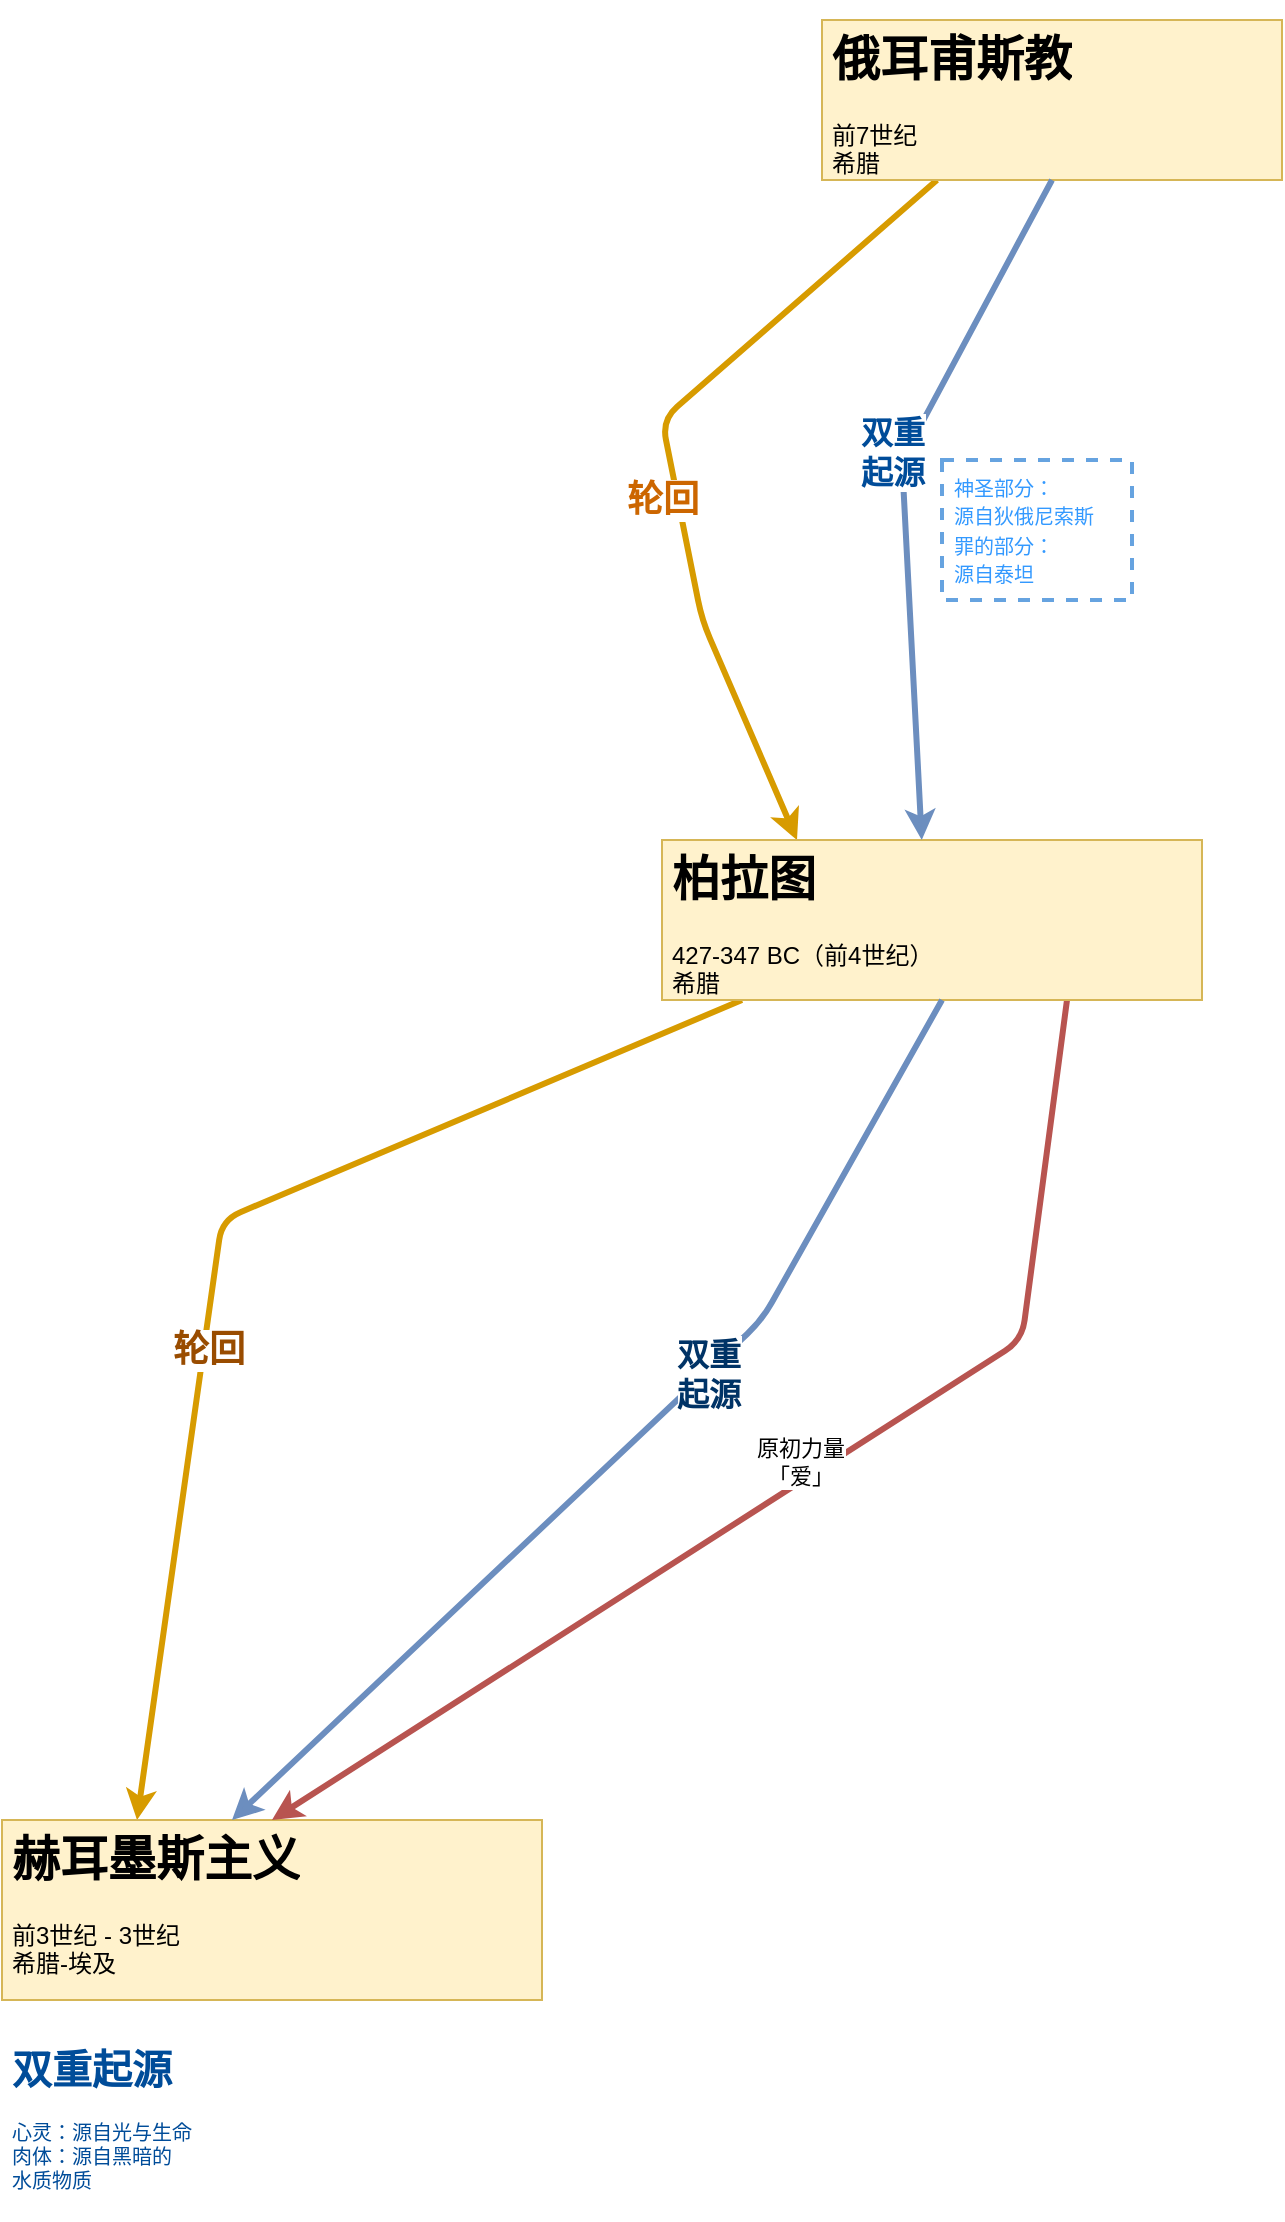 <mxfile version="13.6.2" type="github">
  <diagram id="PGQh33GmGEEabXiE0Ceb" name="Page-1">
    <mxGraphModel dx="1572" dy="822" grid="1" gridSize="10" guides="1" tooltips="1" connect="1" arrows="1" fold="1" page="1" pageScale="1" pageWidth="2339" pageHeight="3300" math="0" shadow="0">
      <root>
        <mxCell id="0" />
        <mxCell id="1" parent="0" />
        <mxCell id="EsB_VxGgM87q5KJYcQod-5" value="&lt;font style=&quot;font-size: 18px&quot;&gt;轮回&lt;/font&gt;" style="endArrow=classic;html=1;entryX=0.25;entryY=0;entryDx=0;entryDy=0;fillColor=#ffe6cc;strokeColor=#d79b00;strokeWidth=3;exitX=0.25;exitY=1;exitDx=0;exitDy=0;fontSize=18;fontColor=#CC6600;fontStyle=1" parent="1" source="N6O5T9l40N1phpzyZDKu-2" target="N6O5T9l40N1phpzyZDKu-3" edge="1">
          <mxGeometry x="-0.097" y="40" width="50" height="50" relative="1" as="geometry">
            <mxPoint x="190" y="120" as="sourcePoint" />
            <mxPoint x="167.5" y="290" as="targetPoint" />
            <Array as="points">
              <mxPoint x="520" y="220" />
              <mxPoint x="540" y="320" />
            </Array>
            <mxPoint x="-39" y="48" as="offset" />
          </mxGeometry>
        </mxCell>
        <mxCell id="EsB_VxGgM87q5KJYcQod-7" value="轮回" style="endArrow=classic;html=1;entryX=0.25;entryY=0;entryDx=0;entryDy=0;fillColor=#ffe6cc;strokeColor=#d79b00;strokeWidth=3;fontSize=18;exitX=0.148;exitY=1;exitDx=0;exitDy=0;fontColor=#994C00;fontStyle=1;exitPerimeter=0;" parent="1" source="N6O5T9l40N1phpzyZDKu-3" target="EsB_VxGgM87q5KJYcQod-18" edge="1">
          <mxGeometry x="-0.1" y="40" width="50" height="50" relative="1" as="geometry">
            <mxPoint x="430" y="470" as="sourcePoint" />
            <mxPoint x="165" y="520" as="targetPoint" />
            <Array as="points">
              <mxPoint x="300" y="620" />
            </Array>
            <mxPoint x="-40" y="35" as="offset" />
          </mxGeometry>
        </mxCell>
        <mxCell id="EsB_VxGgM87q5KJYcQod-18" value="&lt;h1&gt;赫耳墨斯主义&lt;/h1&gt;&lt;div&gt;前3世纪 - 3世纪&lt;/div&gt;&lt;div&gt;希腊-埃及&lt;br&gt;&lt;/div&gt;" style="text;html=1;strokeColor=#d6b656;fillColor=#fff2cc;spacing=5;spacingTop=-20;whiteSpace=wrap;overflow=hidden;rounded=0;glass=0;" parent="1" vertex="1">
          <mxGeometry x="190" y="920" width="270" height="90" as="geometry" />
        </mxCell>
        <mxCell id="EsB_VxGgM87q5KJYcQod-22" value="原初力量&lt;br&gt;「爱」" style="endArrow=classic;html=1;fillColor=#f8cecc;strokeColor=#b85450;entryX=0.5;entryY=0;entryDx=0;entryDy=0;exitX=0.75;exitY=1;exitDx=0;exitDy=0;strokeWidth=3;" parent="1" source="N6O5T9l40N1phpzyZDKu-3" target="EsB_VxGgM87q5KJYcQod-18" edge="1">
          <mxGeometry x="-0.034" y="-8" width="50" height="50" relative="1" as="geometry">
            <mxPoint x="330" y="390" as="sourcePoint" />
            <mxPoint x="310" y="660" as="targetPoint" />
            <Array as="points">
              <mxPoint x="700" y="680" />
            </Array>
            <mxPoint as="offset" />
          </mxGeometry>
        </mxCell>
        <mxCell id="N6O5T9l40N1phpzyZDKu-2" value="&lt;h1&gt;俄耳甫斯教&lt;/h1&gt;&lt;div&gt;前7世纪&lt;/div&gt;&lt;div&gt;希腊&lt;/div&gt;" style="text;html=1;strokeColor=#d6b656;fillColor=#fff2cc;spacing=5;spacingTop=-20;whiteSpace=wrap;overflow=hidden;rounded=0;glass=0;" parent="1" vertex="1">
          <mxGeometry x="600" y="20" width="230" height="80" as="geometry" />
        </mxCell>
        <mxCell id="N6O5T9l40N1phpzyZDKu-3" value="&lt;h1&gt;柏拉图&lt;/h1&gt;&lt;div&gt;427-347 BC（前4世纪）&lt;/div&gt;&lt;div&gt;希腊&lt;br&gt;&lt;/div&gt;" style="text;html=1;strokeColor=#d6b656;fillColor=#fff2cc;spacing=5;spacingTop=-20;whiteSpace=wrap;overflow=hidden;rounded=0;glass=0;" parent="1" vertex="1">
          <mxGeometry x="520" y="430" width="270" height="80" as="geometry" />
        </mxCell>
        <mxCell id="N6O5T9l40N1phpzyZDKu-7" value="双重&lt;br&gt;起源" style="endArrow=classic;html=1;fontSize=16;exitX=0.5;exitY=1;exitDx=0;exitDy=0;entryX=0.481;entryY=0;entryDx=0;entryDy=0;entryPerimeter=0;fillColor=#dae8fc;strokeColor=#6c8ebf;strokeWidth=3;fontColor=#004C99;fontStyle=1" parent="1" source="N6O5T9l40N1phpzyZDKu-2" target="N6O5T9l40N1phpzyZDKu-3" edge="1">
          <mxGeometry x="-0.101" y="-5" width="50" height="50" relative="1" as="geometry">
            <mxPoint x="490" y="520" as="sourcePoint" />
            <mxPoint x="540" y="470" as="targetPoint" />
            <Array as="points">
              <mxPoint x="640" y="240" />
            </Array>
            <mxPoint x="-1" as="offset" />
          </mxGeometry>
        </mxCell>
        <mxCell id="N6O5T9l40N1phpzyZDKu-8" value="双重&lt;br&gt;起源" style="endArrow=classic;html=1;fontSize=16;entryX=0.426;entryY=0;entryDx=0;entryDy=0;entryPerimeter=0;fillColor=#dae8fc;strokeColor=#6c8ebf;strokeWidth=3;fontColor=#003366;fontStyle=1;" parent="1" target="EsB_VxGgM87q5KJYcQod-18" edge="1">
          <mxGeometry x="-0.19" y="1" width="50" height="50" relative="1" as="geometry">
            <mxPoint x="660" y="510" as="sourcePoint" />
            <mxPoint x="474.87" y="650" as="targetPoint" />
            <Array as="points">
              <mxPoint x="570" y="670" />
            </Array>
            <mxPoint as="offset" />
          </mxGeometry>
        </mxCell>
        <mxCell id="N6O5T9l40N1phpzyZDKu-15" value="&lt;h1 style=&quot;font-size: 20px&quot;&gt;&lt;font style=&quot;font-size: 20px&quot;&gt;双重起源&lt;/font&gt;&lt;/h1&gt;&lt;div style=&quot;font-size: 10px&quot;&gt;心灵：源自光与生命&lt;/div&gt;&lt;div style=&quot;font-size: 10px&quot;&gt;肉体：源自黑暗的&lt;/div&gt;&lt;div style=&quot;font-size: 10px&quot;&gt;水质物质&lt;/div&gt;" style="text;html=1;spacing=5;spacingTop=-20;whiteSpace=wrap;overflow=hidden;rounded=0;glass=0;fontColor=#004C99;" parent="1" vertex="1">
          <mxGeometry x="190" y="1030" width="120" height="90" as="geometry" />
        </mxCell>
        <mxCell id="NyYfzIQzvW2G4Te5tXXI-2" value="&lt;font style=&quot;font-size: 10px&quot;&gt;神圣部分：&lt;br style=&quot;font-size: 10px&quot;&gt;源自狄俄尼索斯&lt;br style=&quot;font-size: 10px&quot;&gt;罪的部分：&lt;br style=&quot;font-size: 10px&quot;&gt;源自泰坦&lt;/font&gt;" style="text;html=1;fillColor=none;align=left;verticalAlign=middle;whiteSpace=wrap;rounded=0;dashed=1;strokeWidth=2;opacity=60;strokeColor=#0066CC;spacing=6;fontColor=#3399FF;" vertex="1" parent="1">
          <mxGeometry x="660" y="240" width="95" height="70" as="geometry" />
        </mxCell>
      </root>
    </mxGraphModel>
  </diagram>
</mxfile>
